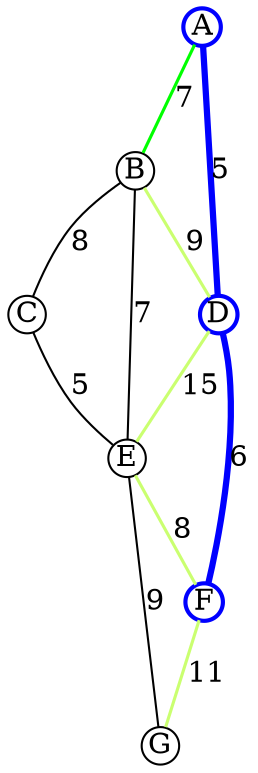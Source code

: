 graph Demo {
      node [height=0.25,width=0.25,fixedsize=true]
      A [penwidth=2, color="blue"]
      A -- B [label="7", len=1.2, penwidth=1.5, color="green"]
      D [penwidth=2, color="blue"]
      A -- D [label="5", len=1.0, penwidth=3, color="blue"]
      B -- D [label="9", len=1.4, penwidth=1.5, color="darkolivegreen1"]
      B -- C [label="8", len=1.3]
      B -- E [label="7", len=1.2]
      C -- E [label="5", len=1.0]
      D -- E [label="15",len=2.0, penwidth=1.5, color="darkolivegreen1"]
      F [penwidth=2, color="blue"]
      D -- F [label="6", len=1.1, penwidth=3, color="blue"]
      E -- F [label="8", len=1.3, penwidth=1.5, color="darkolivegreen1"]
      E -- G [label="9", len=1.4]
      F -- G [label="11",len=1.6, penwidth=1.5, color="darkolivegreen1"] 
}
